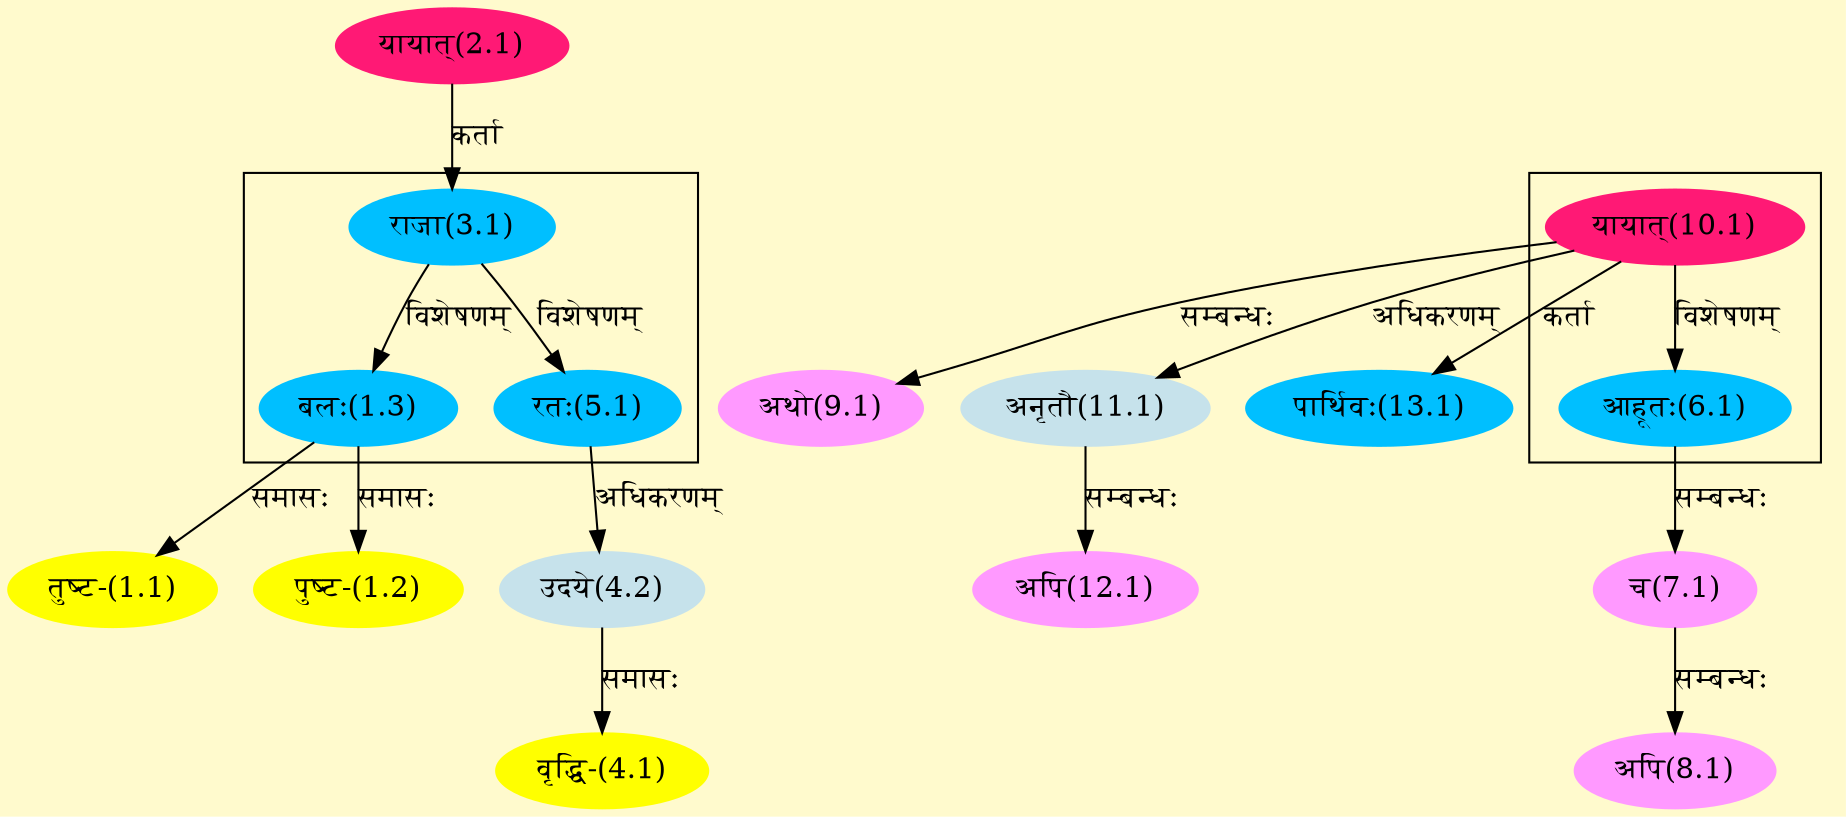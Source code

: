 digraph G{
rankdir=BT;
 compound=true;
 bgcolor="lemonchiffon1";

subgraph cluster_1{
Node1_3 [style=filled, color="#00BFFF" label = "बलः(1.3)"]
Node3_1 [style=filled, color="#00BFFF" label = "राजा(3.1)"]
Node5_1 [style=filled, color="#00BFFF" label = "रतः(5.1)"]

}

subgraph cluster_2{
Node6_1 [style=filled, color="#00BFFF" label = "आहूतः(6.1)"]
Node10_1 [style=filled, color="#FF1975" label = "यायात्(10.1)"]

}
Node1_1 [style=filled, color="#FFFF00" label = "तुष्ट-(1.1)"]
Node1_3 [style=filled, color="#00BFFF" label = "बलः(1.3)"]
Node1_2 [style=filled, color="#FFFF00" label = "पुष्ट-(1.2)"]
Node2_1 [style=filled, color="#FF1975" label = "यायात्(2.1)"]
Node3_1 [style=filled, color="#00BFFF" label = "राजा(3.1)"]
Node4_1 [style=filled, color="#FFFF00" label = "वृद्धि-(4.1)"]
Node4_2 [style=filled, color="#C6E2EB" label = "उदये(4.2)"]
Node5_1 [style=filled, color="#00BFFF" label = "रतः(5.1)"]
Node7_1 [style=filled, color="#FF99FF" label = "च(7.1)"]
Node6_1 [style=filled, color="#00BFFF" label = "आहूतः(6.1)"]
Node8_1 [style=filled, color="#FF99FF" label = "अपि(8.1)"]
Node9_1 [style=filled, color="#FF99FF" label = "अथो(9.1)"]
Node10_1 [style=filled, color="#FF1975" label = "यायात्(10.1)"]
Node13_1 [style=filled, color="#00BFFF" label = "पार्थिवः(13.1)"]
Node11_1 [style=filled, color="#C6E2EB" label = "अनृतौ(11.1)"]
Node12_1 [style=filled, color="#FF99FF" label = "अपि(12.1)"]
/* Start of Relations section */

Node1_1 -> Node1_3 [  label="समासः"  dir="back" ]
Node1_2 -> Node1_3 [  label="समासः"  dir="back" ]
Node1_3 -> Node3_1 [  label="विशेषणम्"  dir="back" ]
Node3_1 -> Node2_1 [  label="कर्ता"  dir="back" ]
Node4_1 -> Node4_2 [  label="समासः"  dir="back" ]
Node4_2 -> Node5_1 [  label="अधिकरणम्"  dir="back" ]
Node5_1 -> Node3_1 [  label="विशेषणम्"  dir="back" ]
Node6_1 -> Node10_1 [  label="विशेषणम्"  dir="back" ]
Node7_1 -> Node6_1 [  label="सम्बन्धः"  dir="back" ]
Node8_1 -> Node7_1 [  label="सम्बन्धः"  dir="back" ]
Node9_1 -> Node10_1 [  label="सम्बन्धः"  dir="back" ]
Node11_1 -> Node10_1 [  label="अधिकरणम्"  dir="back" ]
Node12_1 -> Node11_1 [  label="सम्बन्धः"  dir="back" ]
Node13_1 -> Node10_1 [  label="कर्ता"  dir="back" ]
}
